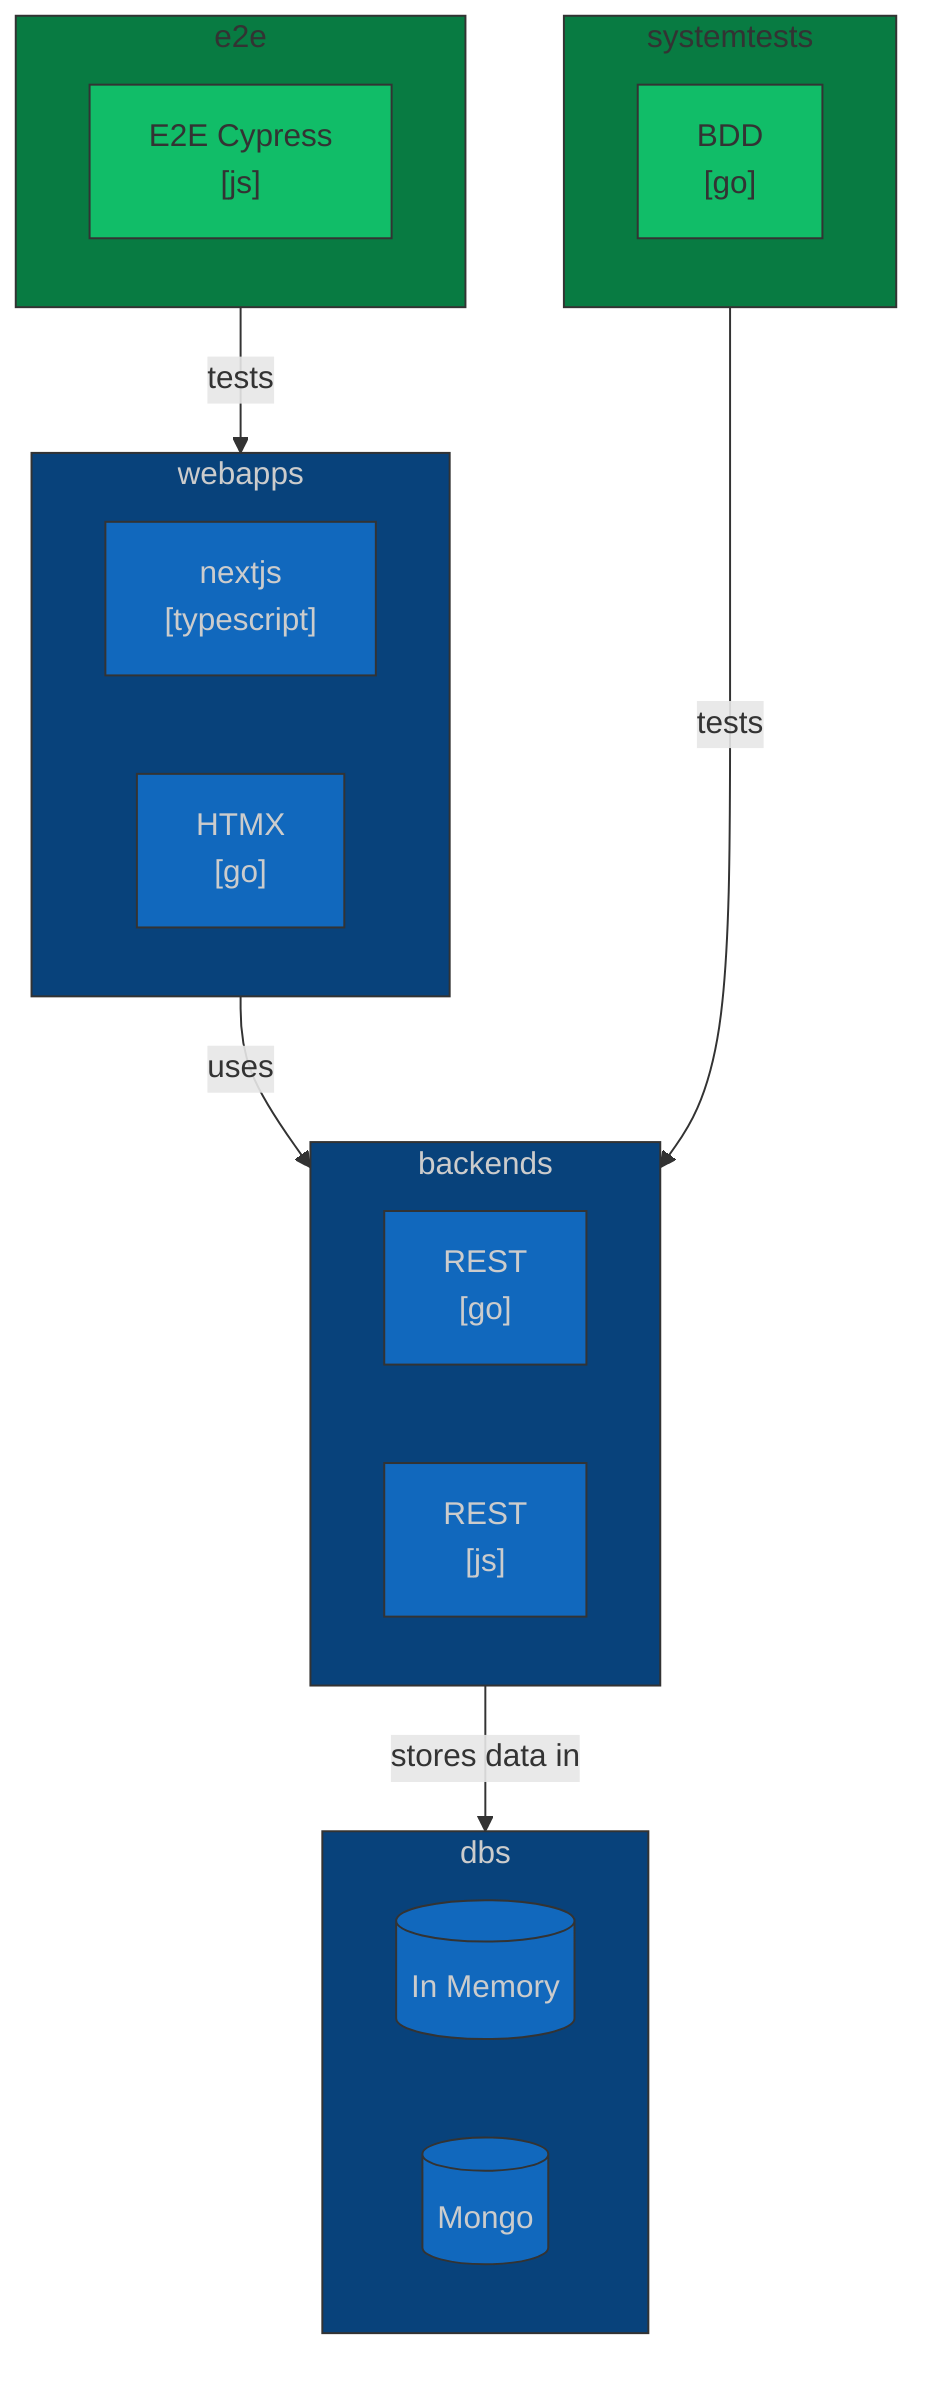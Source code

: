flowchart TD

subgraph webapps
  
     nextjs["nextjs
     [typescript]
     "]

     htmx-go["HTMX
     [go]
     "]
end

subgraph backends
  
     go["REST
     [go]"]

     js["REST
     [js]"]
end

subgraph dbs
    
       inmemory[("In Memory")]

       mongo[("Mongo")]
end

subgraph e2e
      
         cypress["E2E Cypress
         [js]"]
end

subgraph systemtests
      
         bdd-go["BDD
         [go]"]
end

webapps -- uses --> backends
backends -- "stores data in" --> dbs

e2e -- tests --> webapps
systemtests -- tests ---> backends


classDef Tier fill:#08427b,color:#ccc,stroke:#333
classDef Service fill:#1168bd,color:#ccc,stroke:#333
classDef Tests fill:#087b42,color:#333,stroke:#333
classDef TestService fill:#11bd68,color:#333,stroke:#333


class e2e,systemtests Tests
class webapps,backends,dbs Tier
class nextjs,htmx-go,go,js,inmemory,mongo Service
class cypress,bdd-go TestService